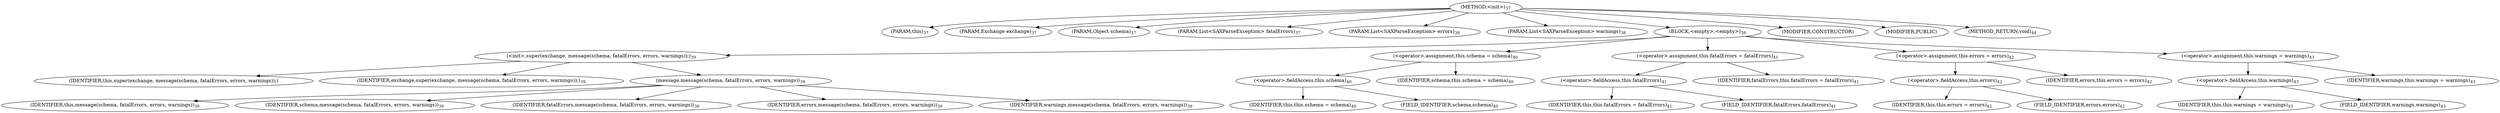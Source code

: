 digraph "&lt;init&gt;" {  
"26" [label = <(METHOD,&lt;init&gt;)<SUB>37</SUB>> ]
"4" [label = <(PARAM,this)<SUB>37</SUB>> ]
"27" [label = <(PARAM,Exchange exchange)<SUB>37</SUB>> ]
"28" [label = <(PARAM,Object schema)<SUB>37</SUB>> ]
"29" [label = <(PARAM,List&lt;SAXParseException&gt; fatalErrors)<SUB>37</SUB>> ]
"30" [label = <(PARAM,List&lt;SAXParseException&gt; errors)<SUB>38</SUB>> ]
"31" [label = <(PARAM,List&lt;SAXParseException&gt; warnings)<SUB>38</SUB>> ]
"32" [label = <(BLOCK,&lt;empty&gt;,&lt;empty&gt;)<SUB>38</SUB>> ]
"33" [label = <(&lt;init&gt;,super(exchange, message(schema, fatalErrors, errors, warnings));)<SUB>39</SUB>> ]
"5" [label = <(IDENTIFIER,this,super(exchange, message(schema, fatalErrors, errors, warnings));)> ]
"34" [label = <(IDENTIFIER,exchange,super(exchange, message(schema, fatalErrors, errors, warnings));)<SUB>39</SUB>> ]
"35" [label = <(message,message(schema, fatalErrors, errors, warnings))<SUB>39</SUB>> ]
"3" [label = <(IDENTIFIER,this,message(schema, fatalErrors, errors, warnings))<SUB>39</SUB>> ]
"36" [label = <(IDENTIFIER,schema,message(schema, fatalErrors, errors, warnings))<SUB>39</SUB>> ]
"37" [label = <(IDENTIFIER,fatalErrors,message(schema, fatalErrors, errors, warnings))<SUB>39</SUB>> ]
"38" [label = <(IDENTIFIER,errors,message(schema, fatalErrors, errors, warnings))<SUB>39</SUB>> ]
"39" [label = <(IDENTIFIER,warnings,message(schema, fatalErrors, errors, warnings))<SUB>39</SUB>> ]
"40" [label = <(&lt;operator&gt;.assignment,this.schema = schema)<SUB>40</SUB>> ]
"41" [label = <(&lt;operator&gt;.fieldAccess,this.schema)<SUB>40</SUB>> ]
"6" [label = <(IDENTIFIER,this,this.schema = schema)<SUB>40</SUB>> ]
"42" [label = <(FIELD_IDENTIFIER,schema,schema)<SUB>40</SUB>> ]
"43" [label = <(IDENTIFIER,schema,this.schema = schema)<SUB>40</SUB>> ]
"44" [label = <(&lt;operator&gt;.assignment,this.fatalErrors = fatalErrors)<SUB>41</SUB>> ]
"45" [label = <(&lt;operator&gt;.fieldAccess,this.fatalErrors)<SUB>41</SUB>> ]
"7" [label = <(IDENTIFIER,this,this.fatalErrors = fatalErrors)<SUB>41</SUB>> ]
"46" [label = <(FIELD_IDENTIFIER,fatalErrors,fatalErrors)<SUB>41</SUB>> ]
"47" [label = <(IDENTIFIER,fatalErrors,this.fatalErrors = fatalErrors)<SUB>41</SUB>> ]
"48" [label = <(&lt;operator&gt;.assignment,this.errors = errors)<SUB>42</SUB>> ]
"49" [label = <(&lt;operator&gt;.fieldAccess,this.errors)<SUB>42</SUB>> ]
"8" [label = <(IDENTIFIER,this,this.errors = errors)<SUB>42</SUB>> ]
"50" [label = <(FIELD_IDENTIFIER,errors,errors)<SUB>42</SUB>> ]
"51" [label = <(IDENTIFIER,errors,this.errors = errors)<SUB>42</SUB>> ]
"52" [label = <(&lt;operator&gt;.assignment,this.warnings = warnings)<SUB>43</SUB>> ]
"53" [label = <(&lt;operator&gt;.fieldAccess,this.warnings)<SUB>43</SUB>> ]
"9" [label = <(IDENTIFIER,this,this.warnings = warnings)<SUB>43</SUB>> ]
"54" [label = <(FIELD_IDENTIFIER,warnings,warnings)<SUB>43</SUB>> ]
"55" [label = <(IDENTIFIER,warnings,this.warnings = warnings)<SUB>43</SUB>> ]
"56" [label = <(MODIFIER,CONSTRUCTOR)> ]
"57" [label = <(MODIFIER,PUBLIC)> ]
"58" [label = <(METHOD_RETURN,void)<SUB>44</SUB>> ]
  "26" -> "4" 
  "26" -> "27" 
  "26" -> "28" 
  "26" -> "29" 
  "26" -> "30" 
  "26" -> "31" 
  "26" -> "32" 
  "26" -> "56" 
  "26" -> "57" 
  "26" -> "58" 
  "32" -> "33" 
  "32" -> "40" 
  "32" -> "44" 
  "32" -> "48" 
  "32" -> "52" 
  "33" -> "5" 
  "33" -> "34" 
  "33" -> "35" 
  "35" -> "3" 
  "35" -> "36" 
  "35" -> "37" 
  "35" -> "38" 
  "35" -> "39" 
  "40" -> "41" 
  "40" -> "43" 
  "41" -> "6" 
  "41" -> "42" 
  "44" -> "45" 
  "44" -> "47" 
  "45" -> "7" 
  "45" -> "46" 
  "48" -> "49" 
  "48" -> "51" 
  "49" -> "8" 
  "49" -> "50" 
  "52" -> "53" 
  "52" -> "55" 
  "53" -> "9" 
  "53" -> "54" 
}
